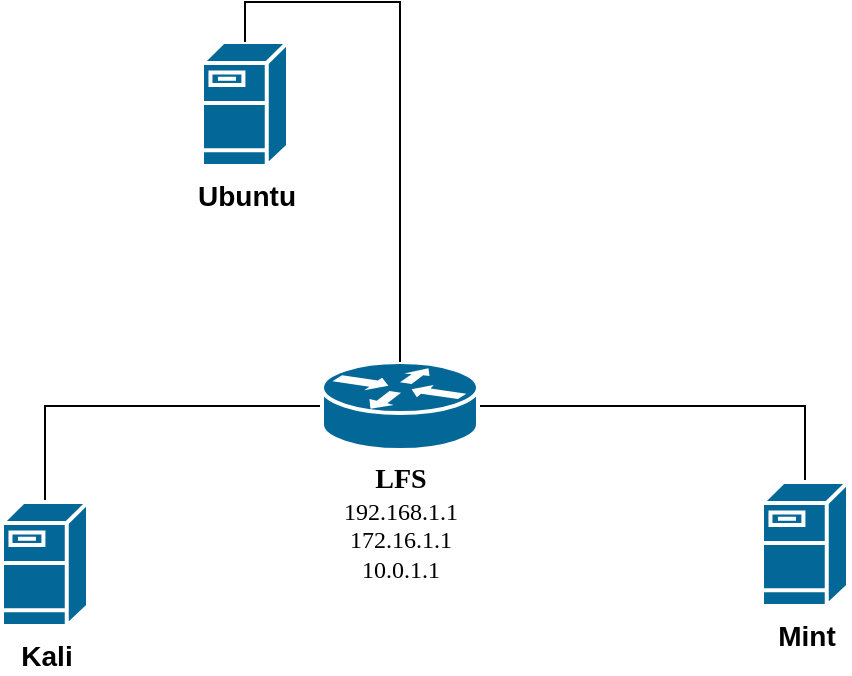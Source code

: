 <mxfile version="22.1.4" type="github">
  <diagram name="Page-1" id="c37626ed-c26b-45fb-9056-f9ebc6bb27b6">
    <mxGraphModel dx="833" dy="507" grid="1" gridSize="10" guides="1" tooltips="1" connect="1" arrows="1" fold="1" page="1" pageScale="1" pageWidth="1100" pageHeight="850" background="none" math="0" shadow="0">
      <root>
        <mxCell id="0" />
        <mxCell id="1" parent="0" />
        <mxCell id="nYcwL5z9y9n_2tt5qyNE-12" style="edgeStyle=orthogonalEdgeStyle;rounded=0;orthogonalLoop=1;jettySize=auto;html=1;exitX=1;exitY=0.5;exitDx=0;exitDy=0;exitPerimeter=0;endArrow=none;endFill=0;" edge="1" parent="1" source="nYcwL5z9y9n_2tt5qyNE-1" target="nYcwL5z9y9n_2tt5qyNE-6">
          <mxGeometry relative="1" as="geometry" />
        </mxCell>
        <mxCell id="nYcwL5z9y9n_2tt5qyNE-13" style="edgeStyle=orthogonalEdgeStyle;rounded=0;orthogonalLoop=1;jettySize=auto;html=1;exitX=0;exitY=0.5;exitDx=0;exitDy=0;exitPerimeter=0;endArrow=none;endFill=0;" edge="1" parent="1" source="nYcwL5z9y9n_2tt5qyNE-1" target="nYcwL5z9y9n_2tt5qyNE-5">
          <mxGeometry relative="1" as="geometry" />
        </mxCell>
        <mxCell id="nYcwL5z9y9n_2tt5qyNE-1" value="&lt;b&gt;&lt;font style=&quot;font-size: 14px;&quot;&gt;LFS&lt;/font&gt;&lt;/b&gt;&lt;br&gt;192.168.1.1&lt;br&gt;172.16.1.1&lt;br&gt;10.0.1.1" style="shape=mxgraph.cisco.routers.router;html=1;dashed=0;fillColor=#036897;strokeColor=#ffffff;strokeWidth=2;verticalLabelPosition=bottom;verticalAlign=top;rounded=0;shadow=0;comic=0;fontFamily=Verdana;fontSize=12;" vertex="1" parent="1">
          <mxGeometry x="620" y="400" width="78" height="44" as="geometry" />
        </mxCell>
        <mxCell id="nYcwL5z9y9n_2tt5qyNE-5" value="&lt;font style=&quot;font-size: 14px;&quot;&gt;&lt;b&gt;Kali&lt;/b&gt;&lt;/font&gt;" style="shape=mxgraph.cisco.servers.fileserver;sketch=0;html=1;pointerEvents=1;dashed=0;fillColor=#036897;strokeColor=#ffffff;strokeWidth=2;verticalLabelPosition=bottom;verticalAlign=top;align=center;outlineConnect=0;" vertex="1" parent="1">
          <mxGeometry x="460" y="470" width="43" height="62" as="geometry" />
        </mxCell>
        <mxCell id="nYcwL5z9y9n_2tt5qyNE-6" value="&lt;b&gt;&lt;font style=&quot;font-size: 14px;&quot;&gt;Mint&lt;/font&gt;&lt;/b&gt;" style="shape=mxgraph.cisco.servers.fileserver;sketch=0;html=1;pointerEvents=1;dashed=0;fillColor=#036897;strokeColor=#ffffff;strokeWidth=2;verticalLabelPosition=bottom;verticalAlign=top;align=center;outlineConnect=0;" vertex="1" parent="1">
          <mxGeometry x="840" y="460" width="43" height="62" as="geometry" />
        </mxCell>
        <mxCell id="nYcwL5z9y9n_2tt5qyNE-7" value="&lt;b&gt;&lt;font style=&quot;font-size: 14px;&quot;&gt;Ubuntu&lt;/font&gt;&lt;/b&gt;" style="shape=mxgraph.cisco.servers.fileserver;sketch=0;html=1;pointerEvents=1;dashed=0;fillColor=#036897;strokeColor=#ffffff;strokeWidth=2;verticalLabelPosition=bottom;verticalAlign=top;align=center;outlineConnect=0;" vertex="1" parent="1">
          <mxGeometry x="560" y="240" width="43" height="62" as="geometry" />
        </mxCell>
        <mxCell id="nYcwL5z9y9n_2tt5qyNE-14" style="edgeStyle=orthogonalEdgeStyle;rounded=0;orthogonalLoop=1;jettySize=auto;html=1;exitX=0.5;exitY=0;exitDx=0;exitDy=0;exitPerimeter=0;entryX=0.5;entryY=0;entryDx=0;entryDy=0;entryPerimeter=0;endArrow=none;endFill=0;" edge="1" parent="1" source="nYcwL5z9y9n_2tt5qyNE-1" target="nYcwL5z9y9n_2tt5qyNE-7">
          <mxGeometry relative="1" as="geometry" />
        </mxCell>
      </root>
    </mxGraphModel>
  </diagram>
</mxfile>
